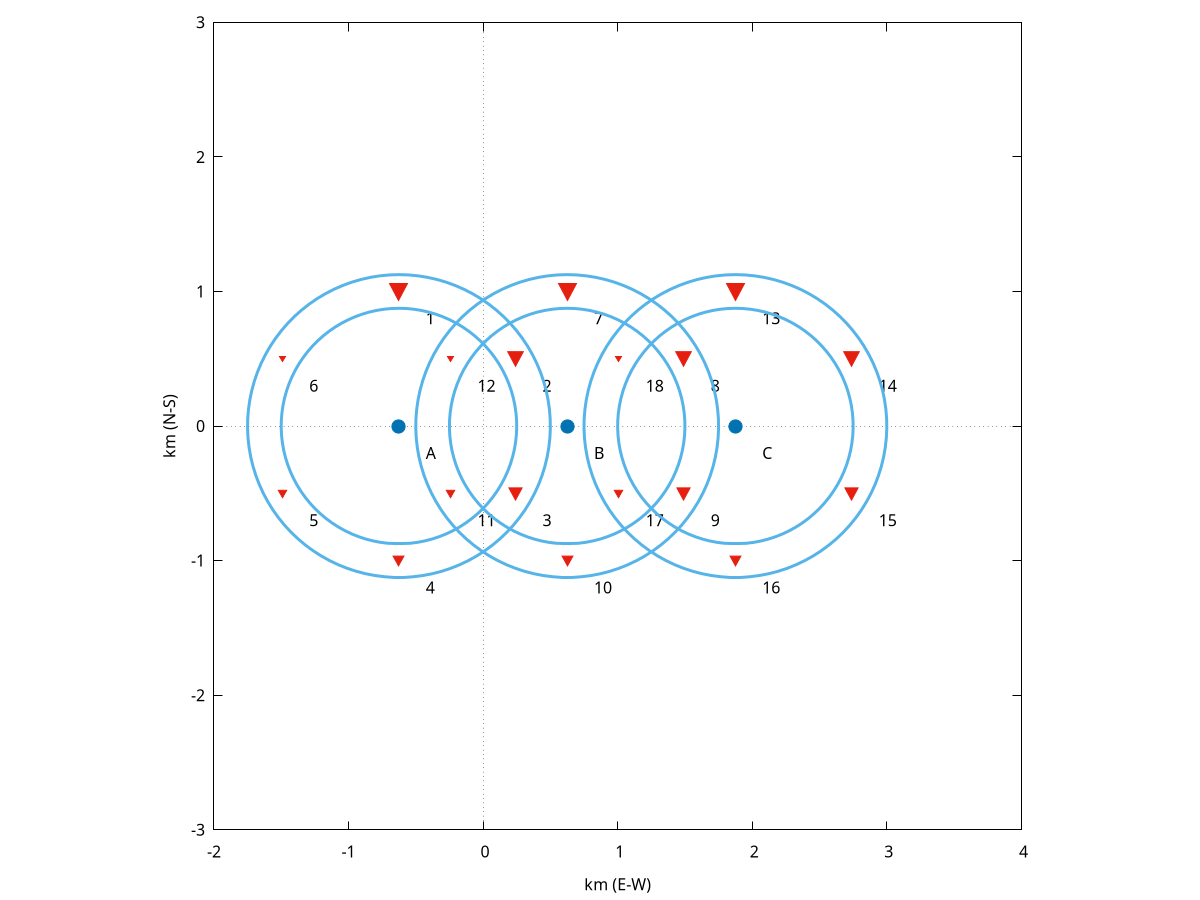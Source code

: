 set encoding iso_8859_1
set xrange [-2:4]
set yrange [-3:3]
set size square
set xlabel "km (E-W)"
set ylabel "km (N-S)"
set arrow from -2,0 to 4,0 nohead lt 0
set arrow from 0,-3 to 0,3 nohead lt 0
set label "A" at -0.425,-0.2 left
set label "B" at 0.825,-0.2 left
set label "C" at 2.075,-0.2 left
set label "1" at -0.425,0.8 left
set label "2" at 0.44103,0.3 left
set label "3" at 0.44103,-0.7 left
set label "4" at -0.425,-1.2 left
set label "5" at -1.29103,-0.7 left
set label "6" at -1.29103,0.3 left
set label "7" at 0.825,0.8 left
set label "8" at 1.69103,0.3 left
set label "9" at 1.69103,-0.7 left
set label "10" at 0.825,-1.2 left
set label "11" at -0.04103,-0.7 left
set label "12" at -0.04103,0.3 left
set label "13" at 2.075,0.8 left
set label "14" at 2.94103,0.3 left
set label "15" at 2.94103,-0.7 left
set label "16" at 2.075,-1.2 left
set label "17" at 1.20897,-0.7 left
set label "18" at 1.20897,0.3 left
set parametric
plot [0:2*pi] '-' notitle w p lt 6 pt 7 ps 2.2, \
'-' notitle w p lt 6 pt 7 ps 2.2, \
'-' notitle w p lt 6 pt 7 ps 2.2, \
'-' notitle w p lt 7 pt 71 ps 3, \
'-' notitle w p lt 7 pt 71 ps 2.6, \
'-' notitle w p lt 7 pt 71 ps 2.2, \
'-' notitle w p lt 7 pt 71 ps 1.8, \
'-' notitle w p lt 7 pt 71 ps 1.4, \
'-' notitle w p lt 7 pt 71 ps 1, \
'-' notitle w p lt 7 pt 71 ps 3, \
'-' notitle w p lt 7 pt 71 ps 2.6, \
'-' notitle w p lt 7 pt 71 ps 2.2, \
'-' notitle w p lt 7 pt 71 ps 1.8, \
'-' notitle w p lt 7 pt 71 ps 1.4, \
'-' notitle w p lt 7 pt 71 ps 1, \
'-' notitle w p lt 7 pt 71 ps 3, \
'-' notitle w p lt 7 pt 71 ps 2.6, \
'-' notitle w p lt 7 pt 71 ps 2.2, \
'-' notitle w p lt 7 pt 71 ps 1.8, \
'-' notitle w p lt 7 pt 71 ps 1.4, \
'-' notitle w p lt 7 pt 71 ps 1, \
0.875*sin(t)-0.625, 0.875*cos(t)+0 notitle w l lt 3 lw 3, \
1.125*sin(t)-0.625, 1.125*cos(t)+0 notitle w l lt 3 lw 3, \
0.875*sin(t)+0.625, 0.875*cos(t)+0 notitle w l lt 3 lw 3, \
1.125*sin(t)+0.625, 1.125*cos(t)+0 notitle w l lt 3 lw 3, \
0.875*sin(t)+1.875, 0.875*cos(t)+0 notitle w l lt 3 lw 3, \
1.125*sin(t)+1.875, 1.125*cos(t)+0 notitle w l lt 3 lw 3
-0.625 0
e
0.625 0
e
1.875 0
e
-0.625 1
e
0.24103 0.5
e
0.24103 -0.5
e
-0.625 -1
e
-1.49103 -0.5
e
-1.49103 0.5
e
0.625 1
e
1.49103 0.5
e
1.49103 -0.5
e
0.625 -1
e
-0.24103 -0.5
e
-0.24103 0.5
e
1.875 1
e
2.74103 0.5
e
2.74103 -0.5
e
1.875 -1
e
1.00897 -0.5
e
1.00897 0.5
e
